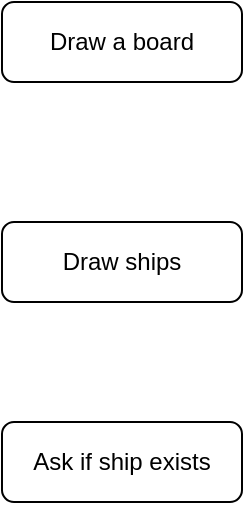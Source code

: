 <mxfile version="14.9.5" type="device"><diagram id="gg0HEbwxuqSJRbOoby8Q" name="Page-1"><mxGraphModel dx="1134" dy="608" grid="1" gridSize="10" guides="1" tooltips="1" connect="1" arrows="1" fold="1" page="1" pageScale="1" pageWidth="850" pageHeight="1100" math="0" shadow="0"><root><mxCell id="0"/><mxCell id="1" parent="0"/><mxCell id="k7y62d6JQzFFJ0NBbuWQ-1" value="Draw a board" style="rounded=1;whiteSpace=wrap;html=1;" vertex="1" parent="1"><mxGeometry x="80" y="120" width="120" height="40" as="geometry"/></mxCell><mxCell id="k7y62d6JQzFFJ0NBbuWQ-2" value="Draw ships" style="rounded=1;whiteSpace=wrap;html=1;" vertex="1" parent="1"><mxGeometry x="80" y="230" width="120" height="40" as="geometry"/></mxCell><mxCell id="k7y62d6JQzFFJ0NBbuWQ-3" value="Ask if ship exists" style="rounded=1;whiteSpace=wrap;html=1;" vertex="1" parent="1"><mxGeometry x="80" y="330" width="120" height="40" as="geometry"/></mxCell></root></mxGraphModel></diagram></mxfile>